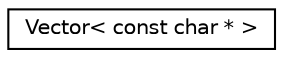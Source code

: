digraph "Graphical Class Hierarchy"
{
 // INTERACTIVE_SVG=YES
  edge [fontname="Helvetica",fontsize="10",labelfontname="Helvetica",labelfontsize="10"];
  node [fontname="Helvetica",fontsize="10",shape=record];
  rankdir="LR";
  Node1 [label="Vector\< const char * \>",height=0.2,width=0.4,color="black", fillcolor="white", style="filled",URL="$class_vector.html"];
}
